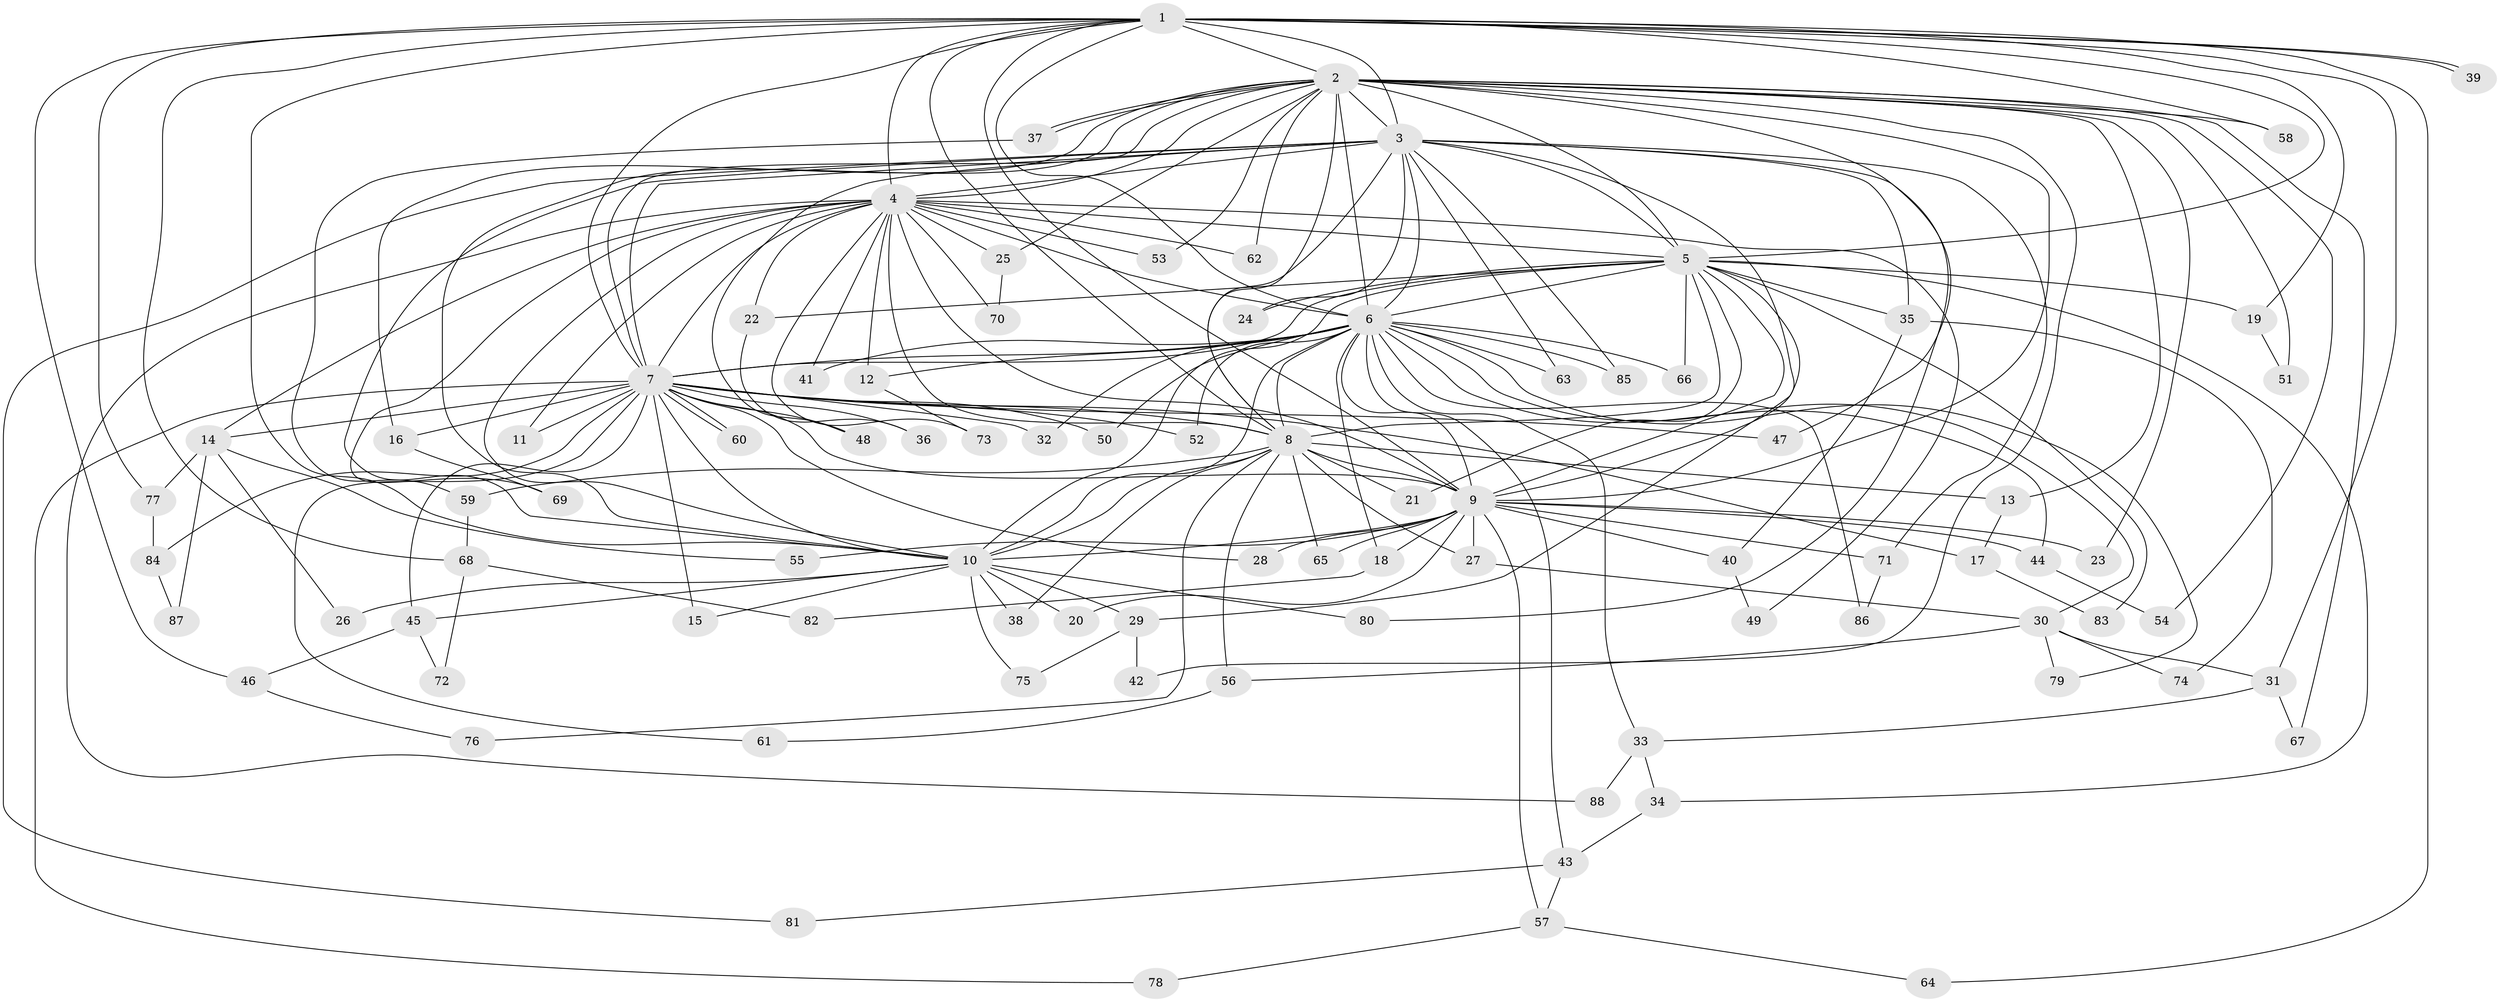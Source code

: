 // coarse degree distribution, {16: 0.038461538461538464, 28: 0.019230769230769232, 17: 0.038461538461538464, 19: 0.019230769230769232, 18: 0.019230769230769232, 13: 0.019230769230769232, 12: 0.019230769230769232, 2: 0.40384615384615385, 3: 0.25, 6: 0.019230769230769232, 5: 0.057692307692307696, 4: 0.09615384615384616}
// Generated by graph-tools (version 1.1) at 2025/17/03/04/25 18:17:25]
// undirected, 88 vertices, 201 edges
graph export_dot {
graph [start="1"]
  node [color=gray90,style=filled];
  1;
  2;
  3;
  4;
  5;
  6;
  7;
  8;
  9;
  10;
  11;
  12;
  13;
  14;
  15;
  16;
  17;
  18;
  19;
  20;
  21;
  22;
  23;
  24;
  25;
  26;
  27;
  28;
  29;
  30;
  31;
  32;
  33;
  34;
  35;
  36;
  37;
  38;
  39;
  40;
  41;
  42;
  43;
  44;
  45;
  46;
  47;
  48;
  49;
  50;
  51;
  52;
  53;
  54;
  55;
  56;
  57;
  58;
  59;
  60;
  61;
  62;
  63;
  64;
  65;
  66;
  67;
  68;
  69;
  70;
  71;
  72;
  73;
  74;
  75;
  76;
  77;
  78;
  79;
  80;
  81;
  82;
  83;
  84;
  85;
  86;
  87;
  88;
  1 -- 2;
  1 -- 3;
  1 -- 4;
  1 -- 5;
  1 -- 6;
  1 -- 7;
  1 -- 8;
  1 -- 9;
  1 -- 10;
  1 -- 19;
  1 -- 31;
  1 -- 39;
  1 -- 39;
  1 -- 46;
  1 -- 58;
  1 -- 64;
  1 -- 68;
  1 -- 77;
  2 -- 3;
  2 -- 4;
  2 -- 5;
  2 -- 6;
  2 -- 7;
  2 -- 8;
  2 -- 9;
  2 -- 10;
  2 -- 13;
  2 -- 16;
  2 -- 23;
  2 -- 25;
  2 -- 37;
  2 -- 37;
  2 -- 42;
  2 -- 47;
  2 -- 51;
  2 -- 53;
  2 -- 54;
  2 -- 58;
  2 -- 62;
  2 -- 67;
  3 -- 4;
  3 -- 5;
  3 -- 6;
  3 -- 7;
  3 -- 8;
  3 -- 9;
  3 -- 10;
  3 -- 24;
  3 -- 35;
  3 -- 48;
  3 -- 63;
  3 -- 71;
  3 -- 80;
  3 -- 81;
  3 -- 85;
  4 -- 5;
  4 -- 6;
  4 -- 7;
  4 -- 8;
  4 -- 9;
  4 -- 10;
  4 -- 11;
  4 -- 12;
  4 -- 14;
  4 -- 22;
  4 -- 25;
  4 -- 41;
  4 -- 49;
  4 -- 53;
  4 -- 62;
  4 -- 69;
  4 -- 70;
  4 -- 73;
  4 -- 88;
  5 -- 6;
  5 -- 7;
  5 -- 8;
  5 -- 9;
  5 -- 10;
  5 -- 19;
  5 -- 21;
  5 -- 22;
  5 -- 24;
  5 -- 29;
  5 -- 34;
  5 -- 35;
  5 -- 66;
  5 -- 83;
  6 -- 7;
  6 -- 8;
  6 -- 9;
  6 -- 10;
  6 -- 12;
  6 -- 18;
  6 -- 30;
  6 -- 32;
  6 -- 33;
  6 -- 41;
  6 -- 43;
  6 -- 44;
  6 -- 50;
  6 -- 52;
  6 -- 63;
  6 -- 66;
  6 -- 79;
  6 -- 85;
  6 -- 86;
  7 -- 8;
  7 -- 9;
  7 -- 10;
  7 -- 11;
  7 -- 14;
  7 -- 15;
  7 -- 16;
  7 -- 17;
  7 -- 28;
  7 -- 32;
  7 -- 36;
  7 -- 45;
  7 -- 47;
  7 -- 48;
  7 -- 50;
  7 -- 52;
  7 -- 60;
  7 -- 60;
  7 -- 61;
  7 -- 78;
  7 -- 84;
  8 -- 9;
  8 -- 10;
  8 -- 13;
  8 -- 21;
  8 -- 27;
  8 -- 38;
  8 -- 56;
  8 -- 59;
  8 -- 65;
  8 -- 76;
  9 -- 10;
  9 -- 18;
  9 -- 20;
  9 -- 23;
  9 -- 27;
  9 -- 28;
  9 -- 40;
  9 -- 44;
  9 -- 55;
  9 -- 57;
  9 -- 65;
  9 -- 71;
  10 -- 15;
  10 -- 20;
  10 -- 26;
  10 -- 29;
  10 -- 38;
  10 -- 45;
  10 -- 75;
  10 -- 80;
  12 -- 73;
  13 -- 17;
  14 -- 26;
  14 -- 55;
  14 -- 77;
  14 -- 87;
  16 -- 69;
  17 -- 83;
  18 -- 82;
  19 -- 51;
  22 -- 36;
  25 -- 70;
  27 -- 30;
  29 -- 42;
  29 -- 75;
  30 -- 31;
  30 -- 56;
  30 -- 74;
  30 -- 79;
  31 -- 33;
  31 -- 67;
  33 -- 34;
  33 -- 88;
  34 -- 43;
  35 -- 40;
  35 -- 74;
  37 -- 59;
  40 -- 49;
  43 -- 57;
  43 -- 81;
  44 -- 54;
  45 -- 46;
  45 -- 72;
  46 -- 76;
  56 -- 61;
  57 -- 64;
  57 -- 78;
  59 -- 68;
  68 -- 72;
  68 -- 82;
  71 -- 86;
  77 -- 84;
  84 -- 87;
}
